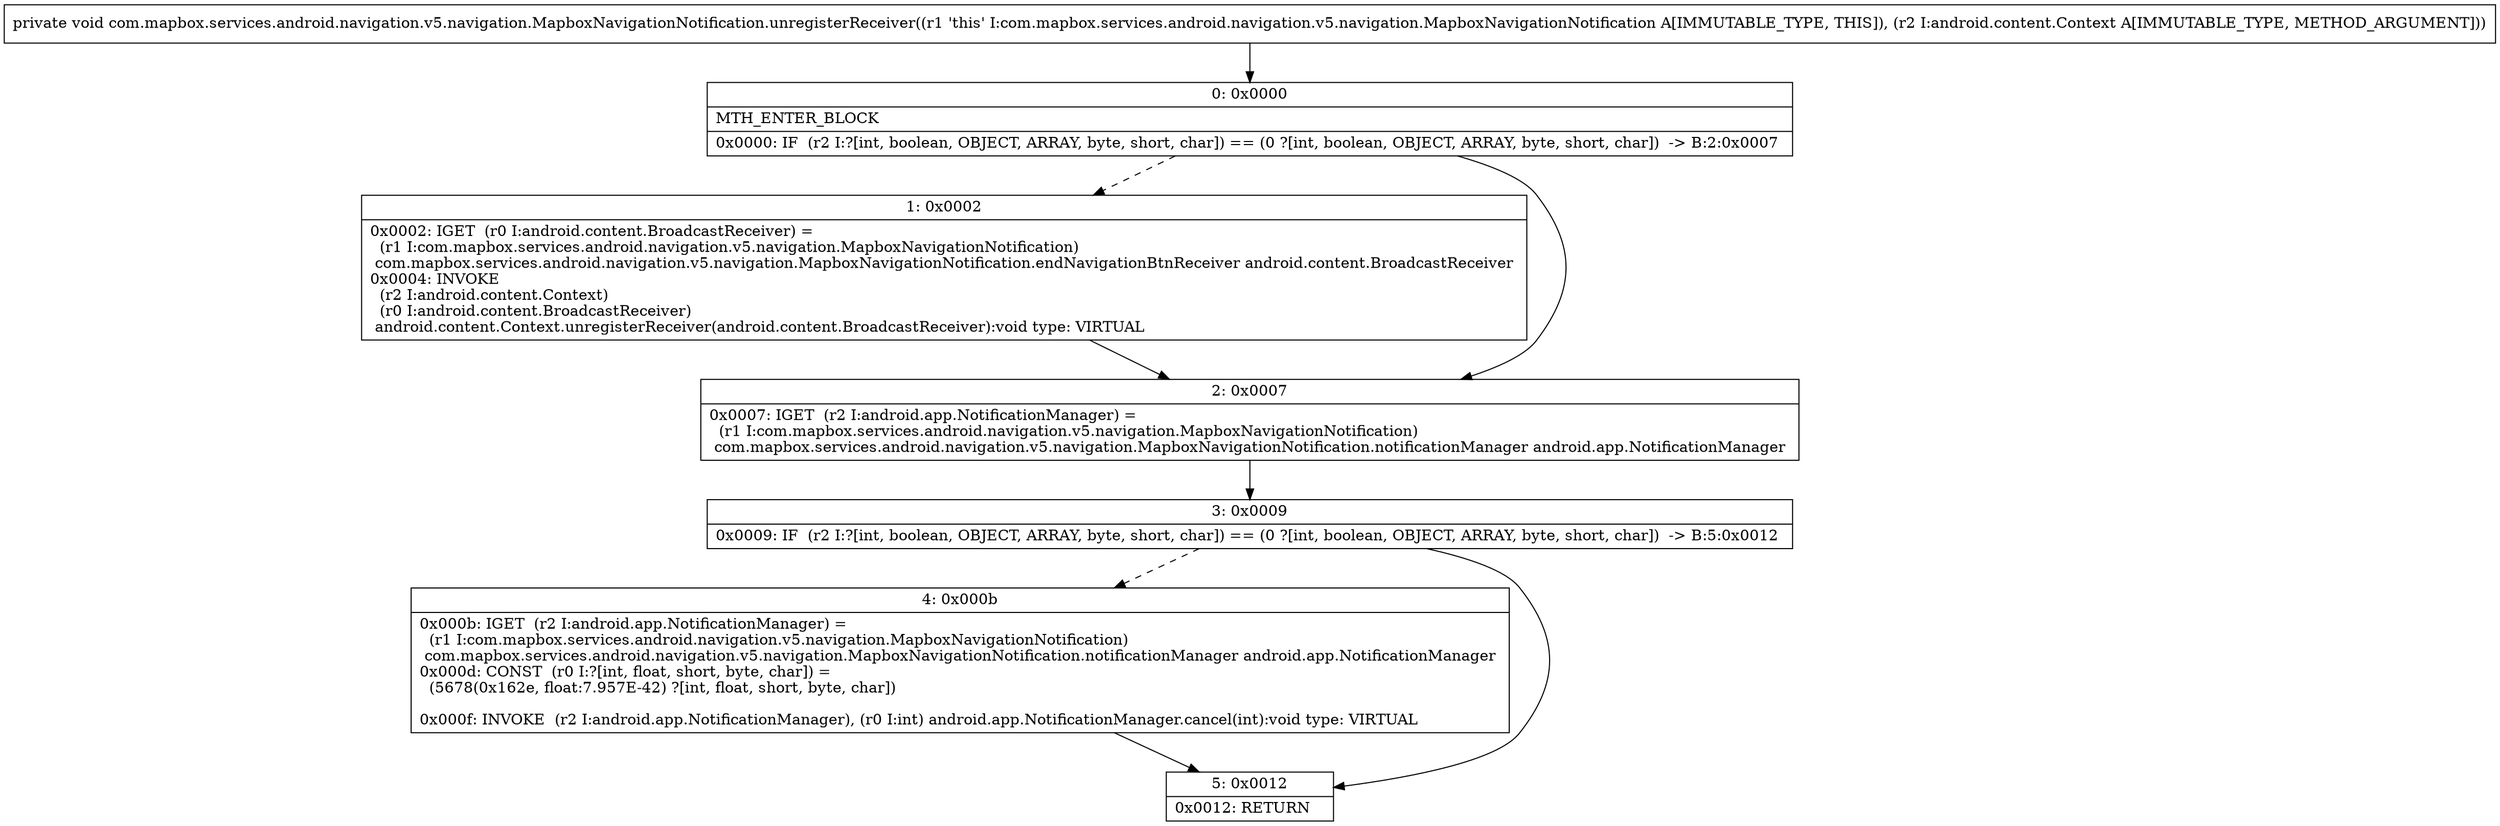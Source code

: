 digraph "CFG forcom.mapbox.services.android.navigation.v5.navigation.MapboxNavigationNotification.unregisterReceiver(Landroid\/content\/Context;)V" {
Node_0 [shape=record,label="{0\:\ 0x0000|MTH_ENTER_BLOCK\l|0x0000: IF  (r2 I:?[int, boolean, OBJECT, ARRAY, byte, short, char]) == (0 ?[int, boolean, OBJECT, ARRAY, byte, short, char])  \-\> B:2:0x0007 \l}"];
Node_1 [shape=record,label="{1\:\ 0x0002|0x0002: IGET  (r0 I:android.content.BroadcastReceiver) = \l  (r1 I:com.mapbox.services.android.navigation.v5.navigation.MapboxNavigationNotification)\l com.mapbox.services.android.navigation.v5.navigation.MapboxNavigationNotification.endNavigationBtnReceiver android.content.BroadcastReceiver \l0x0004: INVOKE  \l  (r2 I:android.content.Context)\l  (r0 I:android.content.BroadcastReceiver)\l android.content.Context.unregisterReceiver(android.content.BroadcastReceiver):void type: VIRTUAL \l}"];
Node_2 [shape=record,label="{2\:\ 0x0007|0x0007: IGET  (r2 I:android.app.NotificationManager) = \l  (r1 I:com.mapbox.services.android.navigation.v5.navigation.MapboxNavigationNotification)\l com.mapbox.services.android.navigation.v5.navigation.MapboxNavigationNotification.notificationManager android.app.NotificationManager \l}"];
Node_3 [shape=record,label="{3\:\ 0x0009|0x0009: IF  (r2 I:?[int, boolean, OBJECT, ARRAY, byte, short, char]) == (0 ?[int, boolean, OBJECT, ARRAY, byte, short, char])  \-\> B:5:0x0012 \l}"];
Node_4 [shape=record,label="{4\:\ 0x000b|0x000b: IGET  (r2 I:android.app.NotificationManager) = \l  (r1 I:com.mapbox.services.android.navigation.v5.navigation.MapboxNavigationNotification)\l com.mapbox.services.android.navigation.v5.navigation.MapboxNavigationNotification.notificationManager android.app.NotificationManager \l0x000d: CONST  (r0 I:?[int, float, short, byte, char]) = \l  (5678(0x162e, float:7.957E\-42) ?[int, float, short, byte, char])\l \l0x000f: INVOKE  (r2 I:android.app.NotificationManager), (r0 I:int) android.app.NotificationManager.cancel(int):void type: VIRTUAL \l}"];
Node_5 [shape=record,label="{5\:\ 0x0012|0x0012: RETURN   \l}"];
MethodNode[shape=record,label="{private void com.mapbox.services.android.navigation.v5.navigation.MapboxNavigationNotification.unregisterReceiver((r1 'this' I:com.mapbox.services.android.navigation.v5.navigation.MapboxNavigationNotification A[IMMUTABLE_TYPE, THIS]), (r2 I:android.content.Context A[IMMUTABLE_TYPE, METHOD_ARGUMENT])) }"];
MethodNode -> Node_0;
Node_0 -> Node_1[style=dashed];
Node_0 -> Node_2;
Node_1 -> Node_2;
Node_2 -> Node_3;
Node_3 -> Node_4[style=dashed];
Node_3 -> Node_5;
Node_4 -> Node_5;
}

